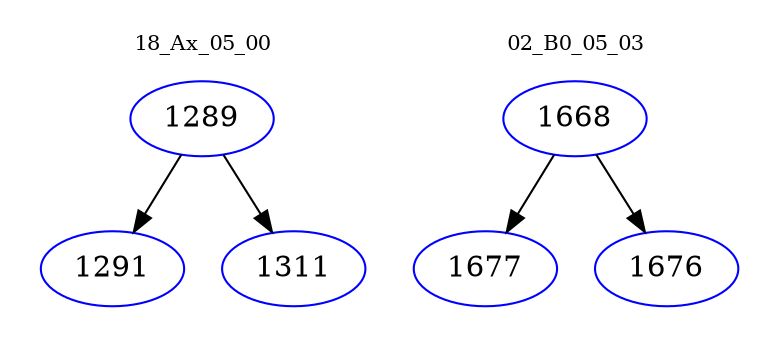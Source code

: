 digraph{
subgraph cluster_0 {
color = white
label = "18_Ax_05_00";
fontsize=10;
T0_1289 [label="1289", color="blue"]
T0_1289 -> T0_1291 [color="black"]
T0_1291 [label="1291", color="blue"]
T0_1289 -> T0_1311 [color="black"]
T0_1311 [label="1311", color="blue"]
}
subgraph cluster_1 {
color = white
label = "02_B0_05_03";
fontsize=10;
T1_1668 [label="1668", color="blue"]
T1_1668 -> T1_1677 [color="black"]
T1_1677 [label="1677", color="blue"]
T1_1668 -> T1_1676 [color="black"]
T1_1676 [label="1676", color="blue"]
}
}
